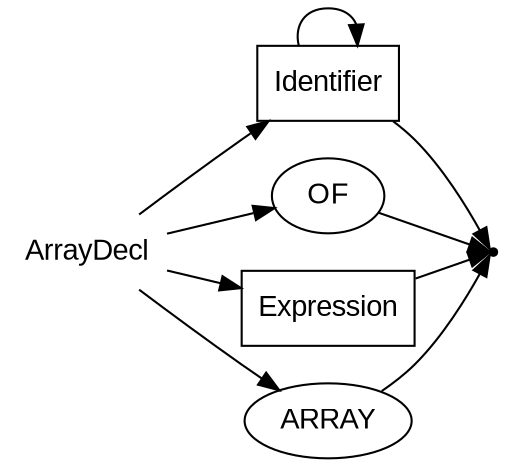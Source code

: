 digraph ARRAYDECL {
  rankdir=LR;
  node [fontname="Arial"];
  start [label="ArrayDecl" shape=plaintext];
  end [label="" shape=point];
  A [label="Identifier" shape=box];
  B [label="OF" shape=oval];
  C [label="Expression" shape=box];
  D [label="ARRAY" shape=oval];
  start -> D;
  start -> C;
  start -> B;
  start -> A;
  A -> A;
  A -> end;
  B -> end;
  C -> end;
  D -> end;
}